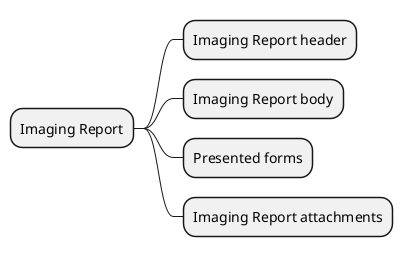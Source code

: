 @startmindmap
* Imaging Report
** Imaging Report header
** Imaging Report body
** Presented forms
** Imaging Report attachments
@endmindmap